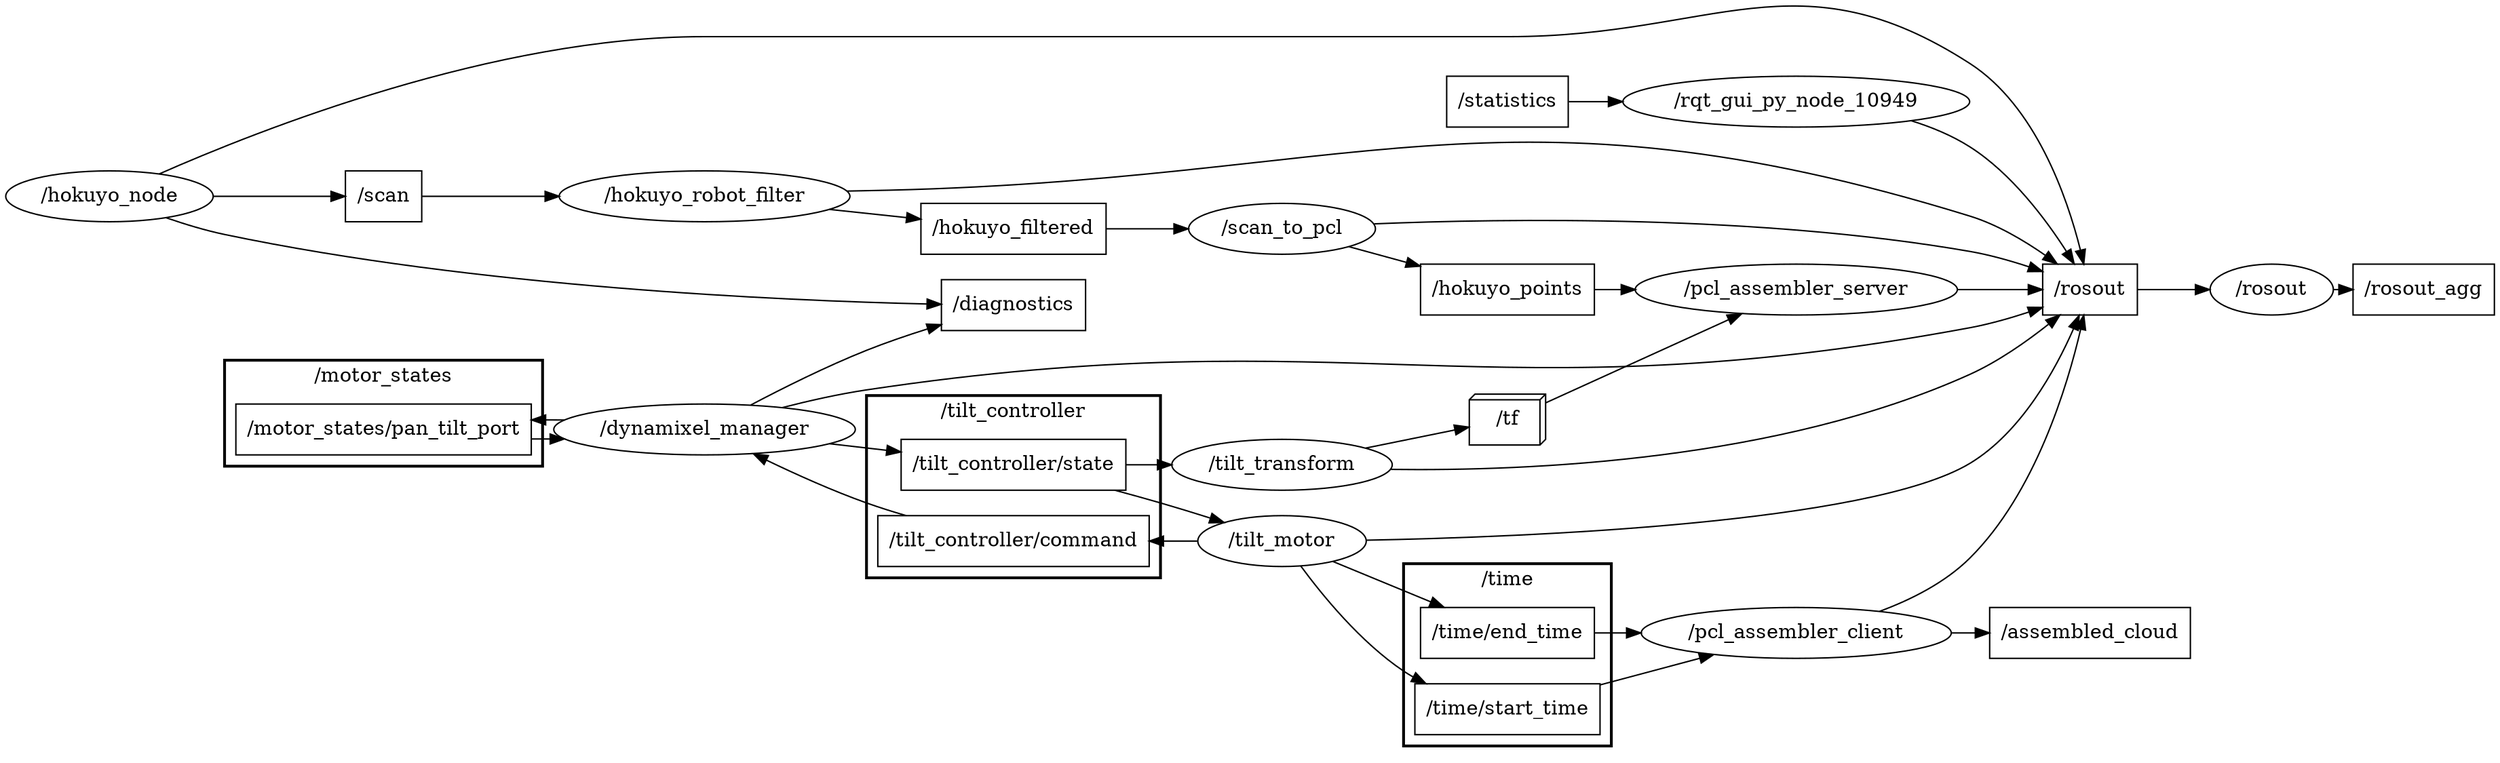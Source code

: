digraph graphname {
	graph [bb="0,0,1439.3,562.16",
		compound=True,
		rank=same,
		rankdir=LR,
		ranksep=0.2
	];
	node [label="\N"];
	subgraph cluster___tilt_controller {
		graph [bb="497.77,344,666.77,473",
			compound=True,
			label="/tilt_controller",
			lheight=0.21,
			lp="582.27,461.5",
			lwidth=1.10,
			rank=same,
			rankdir=LR,
			ranksep=0.2,
			style=bold
		];
		t___tilt_controller__state		 [URL=topic_3A__tilt_controller__state,
			height=0.5,
			label="/tilt_controller/state",
			pos="582.27,370",
			shape=box,
			tooltip="topic:/tilt_controller/state",
			width=1.7083];
		t___tilt_controller__command		 [URL=topic_3A__tilt_controller__command,
			height=0.5,
			label="/tilt_controller/command",
			pos="582.27,424",
			shape=box,
			tooltip="topic:/tilt_controller/command",
			width=2.125];
	}
	subgraph cluster___time {
		graph [bb="806.26,344,926.26,473",
			compound=True,
			label="/time",
			lheight=0.21,
			lp="866.26,461.5",
			lwidth=0.40,
			rank=same,
			rankdir=LR,
			ranksep=0.2,
			style=bold
		];
		t___time__end_time		 [URL=topic_3A__time__end_time,
			height=0.5,
			label="/time/end_time",
			pos="866.26,424",
			shape=box,
			tooltip="topic:/time/end_time",
			width=1.3889];
		t___time__start_time		 [URL=topic_3A__time__start_time,
			height=0.5,
			label="/time/start_time",
			pos="866.26,370",
			shape=box,
			tooltip="topic:/time/start_time",
			width=1.4444];
	}
	subgraph cluster___motor_states {
		graph [bb="130.19,409,310.19,484",
			compound=True,
			label="/motor_states",
			lheight=0.21,
			lp="220.19,472.5",
			lwidth=1.03,
			rank=same,
			rankdir=LR,
			ranksep=0.2,
			style=bold
		];
		t___motor_states__pan_tilt_port		 [URL=topic_3A__motor_states__pan_tilt_port,
			height=0.5,
			label="/motor_states/pan_tilt_port",
			pos="220.19,435",
			shape=box,
			tooltip="topic:/motor_states/pan_tilt_port",
			width=2.2778];
	}
	n___tilt_transform	 [URL=__tilt_transform,
		height=0.5,
		label="/tilt_transform",
		pos="736.52,294",
		shape=ellipse,
		tooltip="/tilt_transform",
		width=1.7151];
	t___tilt_controller__state -> n___tilt_transform	 [penwidth=1,
		pos="e,704.92,309.57 618.83,351.99 641.95,340.6 671.87,325.85 695.76,314.08"];
	n___tilt_motor	 [URL=__tilt_motor,
		height=0.5,
		label="/tilt_motor",
		pos="736.52,370",
		shape=ellipse,
		tooltip="/tilt_motor",
		width=1.354];
	t___tilt_controller__state -> n___tilt_motor	 [penwidth=1,
		pos="e,687.47,370 644.12,370 655.05,370 666.4,370 677.25,370"];
	n___dynamixel_manager	 [URL=__dynamixel_manager,
		height=0.5,
		label="/dynamixel_manager",
		pos="403.98,435",
		shape=ellipse,
		tooltip="/dynamixel_manager",
		width=2.3831];
	t___tilt_controller__command -> n___dynamixel_manager	 [penwidth=1,
		pos="e,486.34,429.92 505.51,428.74 502.54,428.92 499.54,429.1 496.54,429.29"];
	n___pcl_assembler_client	 [URL=__pcl_assembler_client,
		height=0.5,
		label="/pcl_assembler_client",
		pos="1033.7,370",
		shape=ellipse,
		tooltip="/pcl_assembler_client",
		width=2.4373];
	t___time__end_time -> n___pcl_assembler_client	 [penwidth=1,
		pos="e,986.37,385.27 916.5,407.8 935.45,401.69 957.15,394.69 976.68,388.39"];
	t___time__start_time -> n___pcl_assembler_client	 [penwidth=1,
		pos="e,945.68,370 918.32,370 923.92,370 929.74,370 935.66,370"];
	t___motor_states__pan_tilt_port -> n___dynamixel_manager	 [penwidth=1,
		pos="e,324.26,428.3 302.41,428.28 306.27,428.26 310.15,428.25 314.03,428.25"];
	t___assembled_cloud	 [URL=topic_3A__assembled_cloud,
		height=0.5,
		label="/assembled_cloud",
		pos="1204.1,370",
		shape=box,
		tooltip="topic:/assembled_cloud",
		width=1.5833];
	t___rosout_agg	 [URL=topic_3A__rosout_agg,
		height=0.5,
		label="/rosout_agg",
		pos="1399.3,248",
		shape=box,
		tooltip="topic:/rosout_agg",
		width=1.1111];
	t___rosout	 [URL=topic_3A__rosout,
		height=0.5,
		label="/rosout",
		pos="1204.1,248",
		shape=box,
		tooltip="topic:/rosout",
		width=0.75];
	n___rosout	 [URL=__rosout,
		height=0.5,
		label="/rosout",
		pos="1310.2,248",
		shape=ellipse,
		tooltip="/rosout",
		width=0.97491];
	t___rosout -> n___rosout	 [penwidth=1,
		pos="e,1274.8,248 1231.2,248 1241.3,248 1253.2,248 1264.6,248"];
	t___hokuyo_points	 [URL=topic_3A__hokuyo_points,
		height=0.5,
		label="/hokuyo_points",
		pos="866.26,148",
		shape=box,
		tooltip="topic:/hokuyo_points",
		width=1.4028];
	n___pcl_assembler_server	 [URL=__pcl_assembler_server,
		height=0.5,
		label="/pcl_assembler_server",
		pos="1033.7,202",
		shape=ellipse,
		tooltip="/pcl_assembler_server",
		width=2.4914];
	t___hokuyo_points -> n___pcl_assembler_server	 [penwidth=1,
		pos="e,986.05,186.63 916.96,164.35 935.73,170.4 957.14,177.31 976.46,183.54"];
	t___scan	 [URL=topic_3A__scan,
		height=0.5,
		label="/scan",
		pos="220.19,175",
		shape=box,
		tooltip="topic:/scan",
		width=0.75];
	n___hokuyo_robot_filter	 [URL=__hokuyo_robot_filter,
		height=0.5,
		label="/hokuyo_robot_filter",
		pos="403.98,129",
		shape=ellipse,
		tooltip="/hokuyo_robot_filter",
		width=2.329];
	t___scan -> n___hokuyo_robot_filter	 [penwidth=1,
		pos="e,349.38,142.67 247.31,168.21 271.46,162.17 307.74,153.09 339.32,145.18"];
	t___diagnostics	 [URL=topic_3A__diagnostics,
		height=0.5,
		label="/diagnostics",
		pos="582.27,537",
		shape=box,
		tooltip="topic:/diagnostics",
		width=1.125];
	t___statistics	 [URL=topic_3A__statistics,
		height=0.5,
		label="/statistics",
		pos="866.26,18",
		shape=box,
		tooltip="topic:/statistics",
		width=0.93056];
	n___rqt_gui_py_node_10949	 [URL=__rqt_gui_py_node_10949,
		height=0.5,
		label="/rqt_gui_py_node_10949",
		pos="1033.7,18",
		shape=ellipse,
		tooltip="/rqt_gui_py_node_10949",
		width=2.7623];
	t___statistics -> n___rqt_gui_py_node_10949	 [penwidth=1,
		pos="e,934.06,18 900.15,18 907.43,18 915.5,18 923.96,18"];
	t___hokuyo_filtered	 [URL=topic_3A__hokuyo_filtered,
		height=0.5,
		label="/hokuyo_filtered",
		pos="582.27,129",
		shape=box,
		tooltip="topic:/hokuyo_filtered",
		width=1.4861];
	n___scan_to_pcl	 [URL=__scan_to_pcl,
		height=0.5,
		label="/scan_to_pcl",
		pos="736.52,129",
		shape=ellipse,
		tooltip="/scan_to_pcl",
		width=1.5346];
	t___hokuyo_filtered -> n___scan_to_pcl	 [penwidth=1,
		pos="e,681.27,129 635.79,129 647.16,129 659.29,129 671.05,129"];
	n_n__tf	 [URL=topic_3A__tf,
		height=0.5,
		label="/tf",
		pos="866.26,202",
		shape=box3d,
		tooltip="topic:/tf",
		width=0.75];
	n_n__tf -> n___pcl_assembler_server	 [penwidth=1,
		pos="e,943.79,202 893.54,202 904.91,202 918.88,202 933.55,202"];
	n___pcl_assembler_server -> t___rosout	 [penwidth=1,
		pos="e,1176.8,240.61 1087.6,216.55 1113.5,223.52 1143.7,231.7 1167,237.96"];
	n___tilt_transform -> t___rosout	 [penwidth=1,
		pos="e,1177,254.12 797.57,291.24 875.65,287.22 1014.9,278.37 1133.1,262 1144.2,260.47 1156.1,258.32 1166.9,256.17"];
	n___tilt_transform -> n_n__tf	 [penwidth=1,
		pos="e,840.72,220.11 760.01,277.34 780.22,263.01 809.61,242.17 832.36,226.04"];
	n___tilt_motor -> t___tilt_controller__command	 [penwidth=1,
		pos="e,640.61,405.87 703.32,383.32 691.81,387.82 678.77,392.76 666.77,397 661.38,398.9 655.77,400.83 650.12,402.72"];
	n___tilt_motor -> t___time__end_time	 [penwidth=1,
		pos="e,822.54,405.8 768.92,383.49 782.22,389.02 797.98,395.58 812.89,401.79"];
	n___tilt_motor -> t___time__start_time	 [penwidth=1,
		pos="e,814.11,370 785.57,370 791.55,370 797.71,370 803.85,370"];
	n___tilt_motor -> t___rosout	 [penwidth=1,
		pos="e,1177.1,265.18 765.8,355.53 778.05,349.97 792.6,344 806.26,340 947.57,298.6 993.72,333.38 1133.1,286 1145,281.96 1157.3,276.07 1168.3,270.14"];
	n___dynamixel_manager -> t___tilt_controller__state	 [penwidth=1,
		pos="e,523.9,388.02 442.06,418.81 459,411.8 479.27,403.69 497.77,397 503.16,395.05 508.75,393.1 514.39,391.19"];
	n___dynamixel_manager -> t___motor_states__pan_tilt_port	 [penwidth=1,
		pos="e,302.41,441.72 324.26,441.7 320.41,441.73 316.54,441.75 312.66,441.75"];
	n___dynamixel_manager -> t___rosout	 [penwidth=1,
		pos="e,1191.1,266.09 434.24,451.93 452.14,461.08 475.59,471.58 497.77,477 601.02,502.24 630.23,491 736.52,491 736.52,491 736.52,491 866.26,491 950.81,491 1105.3,428.31 1133.1,397 1149.6,378.49 1137.6,365.86 1147.1,343 1157.4,318.61 1173.1,293.01 1185.4,274.54"];
	n___dynamixel_manager -> t___diagnostics	 [penwidth=1,
		pos="e,541.7,524.24 424.08,452.62 442.34,467.97 470.52,490.05 497.77,505 508.52,510.89 520.58,516.17 532.14,520.66"];
	n___hokuyo_robot_filter -> t___rosout	 [penwidth=1,
		pos="e,1200.3,229.97 450.5,114.01 514.3,94.81 632.84,64 736.52,64 736.52,64 736.52,64 866.26,64 986.7,64 1036.1,39.705 1133.1,111 1169.4,137.64 1188.7,188.32 1197.6,220.01"];
	n___hokuyo_robot_filter -> t___hokuyo_filtered	 [penwidth=1,
		pos="e,528.53,129 487.91,129 498.16,129 508.51,129 518.41,129"];
	n___rosout -> t___rosout_agg	 [penwidth=1,
		pos="e,1359.1,248 1345.5,248 1346.6,248 1347.7,248 1348.8,248"];
	n___scan_to_pcl -> t___rosout	 [penwidth=1,
		pos="e,1191.3,229.96 788.26,122.4 794.32,121.82 800.42,121.33 806.26,121 953.27,112.6 1005.9,100.9 1133.1,175 1153.6,186.89 1172,206.27 1185,222.08"];
	n___scan_to_pcl -> t___hokuyo_points	 [penwidth=1,
		pos="e,815.65,140.59 787.05,136.4 793.07,137.28 799.26,138.19 805.4,139.09"];
	n___rqt_gui_py_node_10949 -> t___rosout	 [penwidth=1,
		pos="e,1202.9,229.86 1102.8,31.065 1113.9,35.612 1124.6,41.74 1133.1,50 1181,96.35 1196.7,177.26 1201.8,219.89"];
	n___pcl_assembler_client -> t___assembled_cloud	 [penwidth=1,
		pos="e,1146.8,370 1121.9,370 1126.8,370 1131.7,370 1136.5,370"];
	n___pcl_assembler_client -> t___rosout	 [penwidth=1,
		pos="e,1194.3,266.19 1094,356.9 1107.6,352.27 1121.5,346.12 1133.1,338 1156.8,321.56 1176.4,294.92 1189,274.88"];
	n___hokuyo_node	 [URL=__hokuyo_node,
		height=0.5,
		label="/hokuyo_node",
		pos="61.095,248",
		shape=ellipse,
		tooltip="/hokuyo_node",
		width=1.6971];
	n___hokuyo_node -> t___rosout	 [penwidth=1,
		pos="e,1177,248 122.41,248 191.02,248 305.46,248 403.98,248 403.98,248 403.98,248 866.26,248 975.5,248 1104.6,248 1166.9,248"];
	n___hokuyo_node -> t___scan	 [penwidth=1,
		pos="e,192.96,187.49 94.446,232.7 120.5,220.74 156.66,204.15 183.52,191.83"];
	n___hokuyo_node -> t___diagnostics	 [penwidth=1,
		pos="e,541.59,546.09 63.665,265.99 71.288,316.65 95.428,458.77 130.19,488 245.5,584.97 440.13,564.59 531.74,547.94"];
}
